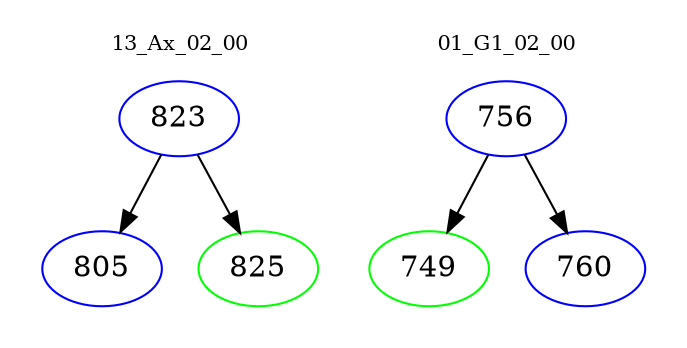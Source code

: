 digraph{
subgraph cluster_0 {
color = white
label = "13_Ax_02_00";
fontsize=10;
T0_823 [label="823", color="blue"]
T0_823 -> T0_805 [color="black"]
T0_805 [label="805", color="blue"]
T0_823 -> T0_825 [color="black"]
T0_825 [label="825", color="green"]
}
subgraph cluster_1 {
color = white
label = "01_G1_02_00";
fontsize=10;
T1_756 [label="756", color="blue"]
T1_756 -> T1_749 [color="black"]
T1_749 [label="749", color="green"]
T1_756 -> T1_760 [color="black"]
T1_760 [label="760", color="blue"]
}
}

